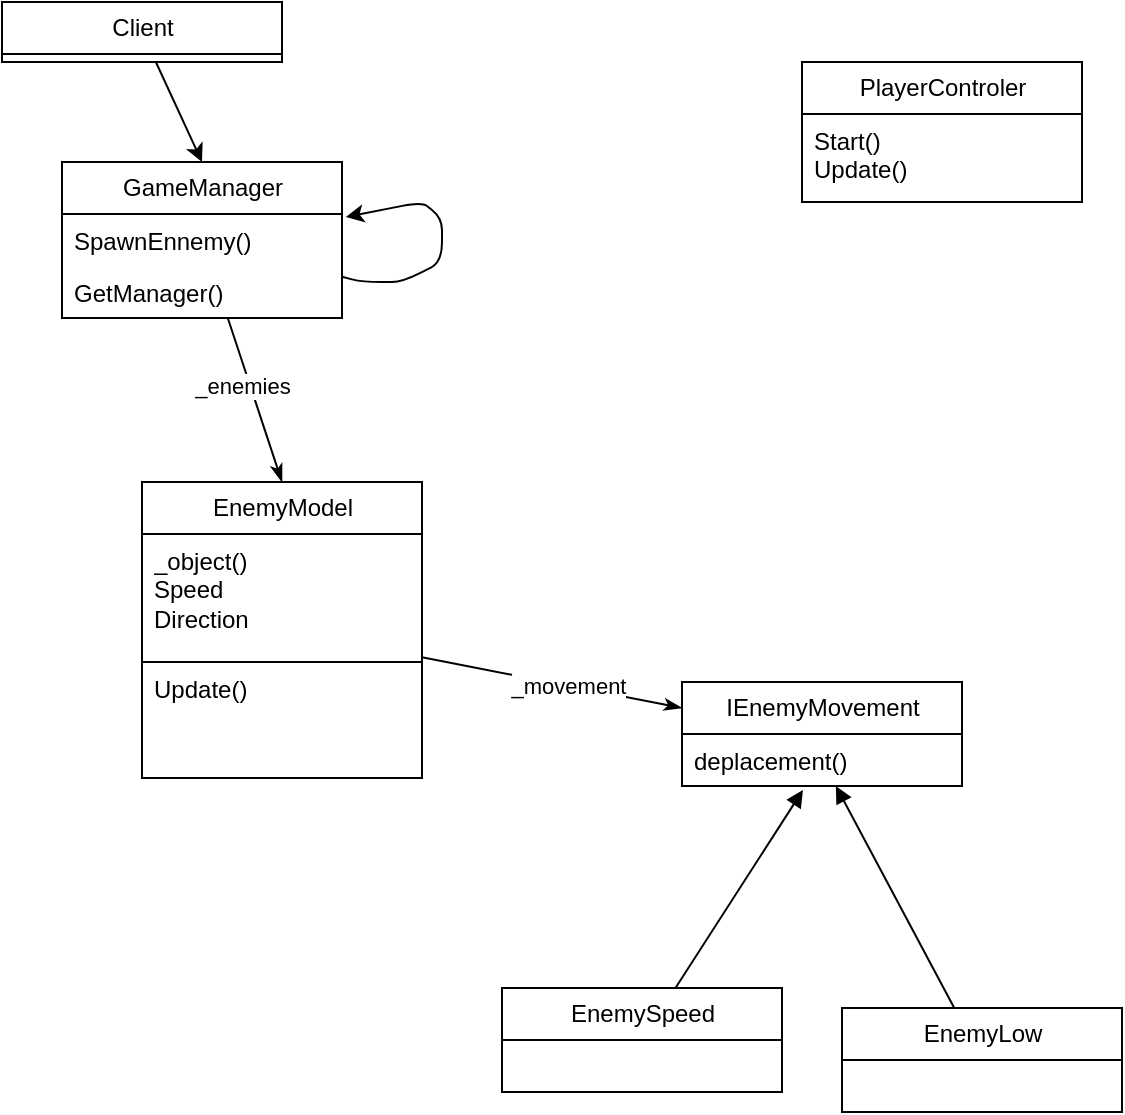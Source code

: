 <mxfile>
    <diagram id="NPFtSf-wqClFxpwiYWQg" name="Page-1">
        <mxGraphModel dx="1066" dy="705" grid="1" gridSize="10" guides="1" tooltips="1" connect="1" arrows="1" fold="1" page="1" pageScale="1" pageWidth="850" pageHeight="1100" math="0" shadow="0">
            <root>
                <mxCell id="0"/>
                <mxCell id="1" parent="0"/>
                <mxCell id="38" style="edgeStyle=none;html=1;entryX=0.5;entryY=0;entryDx=0;entryDy=0;endArrow=classicThin;endFill=1;" edge="1" parent="1" source="2" target="18">
                    <mxGeometry relative="1" as="geometry"/>
                </mxCell>
                <mxCell id="39" value="_enemies" style="edgeLabel;html=1;align=center;verticalAlign=middle;resizable=0;points=[];" vertex="1" connectable="0" parent="38">
                    <mxGeometry x="-0.205" y="-4" relative="1" as="geometry">
                        <mxPoint as="offset"/>
                    </mxGeometry>
                </mxCell>
                <mxCell id="2" value="GameManager" style="swimlane;fontStyle=0;childLayout=stackLayout;horizontal=1;startSize=26;fillColor=none;horizontalStack=0;resizeParent=1;resizeParentMax=0;resizeLast=0;collapsible=1;marginBottom=0;html=1;" parent="1" vertex="1">
                    <mxGeometry x="50" y="120" width="140" height="78" as="geometry"/>
                </mxCell>
                <mxCell id="3" value="SpawnEnnemy()&lt;br&gt;" style="text;strokeColor=none;fillColor=none;align=left;verticalAlign=top;spacingLeft=4;spacingRight=4;overflow=hidden;rotatable=0;points=[[0,0.5],[1,0.5]];portConstraint=eastwest;whiteSpace=wrap;html=1;" parent="2" vertex="1">
                    <mxGeometry y="26" width="140" height="26" as="geometry"/>
                </mxCell>
                <mxCell id="4" value="GetManager()" style="text;strokeColor=none;fillColor=none;align=left;verticalAlign=top;spacingLeft=4;spacingRight=4;overflow=hidden;rotatable=0;points=[[0,0.5],[1,0.5]];portConstraint=eastwest;whiteSpace=wrap;html=1;" parent="2" vertex="1">
                    <mxGeometry y="52" width="140" height="26" as="geometry"/>
                </mxCell>
                <mxCell id="12" style="edgeStyle=none;html=1;entryX=1.014;entryY=0.058;entryDx=0;entryDy=0;entryPerimeter=0;" parent="2" source="2" target="3" edge="1">
                    <mxGeometry relative="1" as="geometry">
                        <Array as="points">
                            <mxPoint x="150" y="60"/>
                            <mxPoint x="170" y="60"/>
                            <mxPoint x="190" y="50"/>
                            <mxPoint x="190" y="28"/>
                            <mxPoint x="180" y="20"/>
                        </Array>
                    </mxGeometry>
                </mxCell>
                <mxCell id="17" style="edgeStyle=none;html=1;entryX=0.5;entryY=0;entryDx=0;entryDy=0;" parent="1" source="13" target="2" edge="1">
                    <mxGeometry relative="1" as="geometry"/>
                </mxCell>
                <mxCell id="13" value="Client" style="swimlane;fontStyle=0;childLayout=stackLayout;horizontal=1;startSize=26;fillColor=none;horizontalStack=0;resizeParent=1;resizeParentMax=0;resizeLast=0;collapsible=1;marginBottom=0;html=1;" parent="1" vertex="1">
                    <mxGeometry x="20" y="40" width="140" height="30" as="geometry"/>
                </mxCell>
                <mxCell id="36" style="edgeStyle=none;html=1;entryX=0;entryY=0.25;entryDx=0;entryDy=0;endArrow=classicThin;endFill=1;" edge="1" parent="1" source="18" target="22">
                    <mxGeometry relative="1" as="geometry"/>
                </mxCell>
                <mxCell id="37" value="_movement" style="edgeLabel;html=1;align=center;verticalAlign=middle;resizable=0;points=[];" vertex="1" connectable="0" parent="36">
                    <mxGeometry x="0.121" relative="1" as="geometry">
                        <mxPoint as="offset"/>
                    </mxGeometry>
                </mxCell>
                <mxCell id="18" value="EnemyModel" style="swimlane;fontStyle=0;childLayout=stackLayout;horizontal=1;startSize=26;fillColor=none;horizontalStack=0;resizeParent=1;resizeParentMax=0;resizeLast=0;collapsible=1;marginBottom=0;html=1;" vertex="1" parent="1">
                    <mxGeometry x="90" y="280" width="140" height="148" as="geometry"/>
                </mxCell>
                <mxCell id="19" value="_object()&lt;br&gt;Speed&lt;br&gt;Direction" style="text;strokeColor=default;fillColor=none;align=left;verticalAlign=top;spacingLeft=4;spacingRight=4;overflow=hidden;rotatable=0;points=[[0,0.5],[1,0.5]];portConstraint=eastwest;whiteSpace=wrap;html=1;" vertex="1" parent="18">
                    <mxGeometry y="26" width="140" height="64" as="geometry"/>
                </mxCell>
                <mxCell id="20" value="Update()&lt;br&gt;" style="text;strokeColor=none;fillColor=none;align=left;verticalAlign=top;spacingLeft=4;spacingRight=4;overflow=hidden;rotatable=0;points=[[0,0.5],[1,0.5]];portConstraint=eastwest;whiteSpace=wrap;html=1;" vertex="1" parent="18">
                    <mxGeometry y="90" width="140" height="58" as="geometry"/>
                </mxCell>
                <mxCell id="22" value="IEnemyMovement" style="swimlane;fontStyle=0;childLayout=stackLayout;horizontal=1;startSize=26;fillColor=none;horizontalStack=0;resizeParent=1;resizeParentMax=0;resizeLast=0;collapsible=1;marginBottom=0;html=1;" vertex="1" parent="1">
                    <mxGeometry x="360" y="380" width="140" height="52" as="geometry"/>
                </mxCell>
                <mxCell id="23" value="deplacement()&lt;br&gt;" style="text;strokeColor=none;fillColor=none;align=left;verticalAlign=top;spacingLeft=4;spacingRight=4;overflow=hidden;rotatable=0;points=[[0,0.5],[1,0.5]];portConstraint=eastwest;whiteSpace=wrap;html=1;" vertex="1" parent="22">
                    <mxGeometry y="26" width="140" height="26" as="geometry"/>
                </mxCell>
                <mxCell id="35" style="edgeStyle=none;html=1;endArrow=block;endFill=1;" edge="1" parent="1" source="26" target="23">
                    <mxGeometry relative="1" as="geometry"/>
                </mxCell>
                <mxCell id="26" value="EnemyLow" style="swimlane;fontStyle=0;childLayout=stackLayout;horizontal=1;startSize=26;fillColor=none;horizontalStack=0;resizeParent=1;resizeParentMax=0;resizeLast=0;collapsible=1;marginBottom=0;html=1;" vertex="1" parent="1">
                    <mxGeometry x="440" y="543" width="140" height="52" as="geometry"/>
                </mxCell>
                <mxCell id="34" style="edgeStyle=none;html=1;entryX=0.432;entryY=1.077;entryDx=0;entryDy=0;entryPerimeter=0;endArrow=block;endFill=1;" edge="1" parent="1" source="30" target="23">
                    <mxGeometry relative="1" as="geometry"/>
                </mxCell>
                <mxCell id="30" value="EnemySpeed" style="swimlane;fontStyle=0;childLayout=stackLayout;horizontal=1;startSize=26;fillColor=none;horizontalStack=0;resizeParent=1;resizeParentMax=0;resizeLast=0;collapsible=1;marginBottom=0;html=1;" vertex="1" parent="1">
                    <mxGeometry x="270" y="533" width="140" height="52" as="geometry"/>
                </mxCell>
                <mxCell id="40" value="PlayerControler" style="swimlane;fontStyle=0;childLayout=stackLayout;horizontal=1;startSize=26;fillColor=none;horizontalStack=0;resizeParent=1;resizeParentMax=0;resizeLast=0;collapsible=1;marginBottom=0;html=1;" vertex="1" parent="1">
                    <mxGeometry x="420" y="70" width="140" height="70" as="geometry"/>
                </mxCell>
                <mxCell id="41" value="Start()&lt;br&gt;Update()&lt;br&gt;" style="text;strokeColor=none;fillColor=none;align=left;verticalAlign=top;spacingLeft=4;spacingRight=4;overflow=hidden;rotatable=0;points=[[0,0.5],[1,0.5]];portConstraint=eastwest;whiteSpace=wrap;html=1;" vertex="1" parent="40">
                    <mxGeometry y="26" width="140" height="44" as="geometry"/>
                </mxCell>
            </root>
        </mxGraphModel>
    </diagram>
</mxfile>